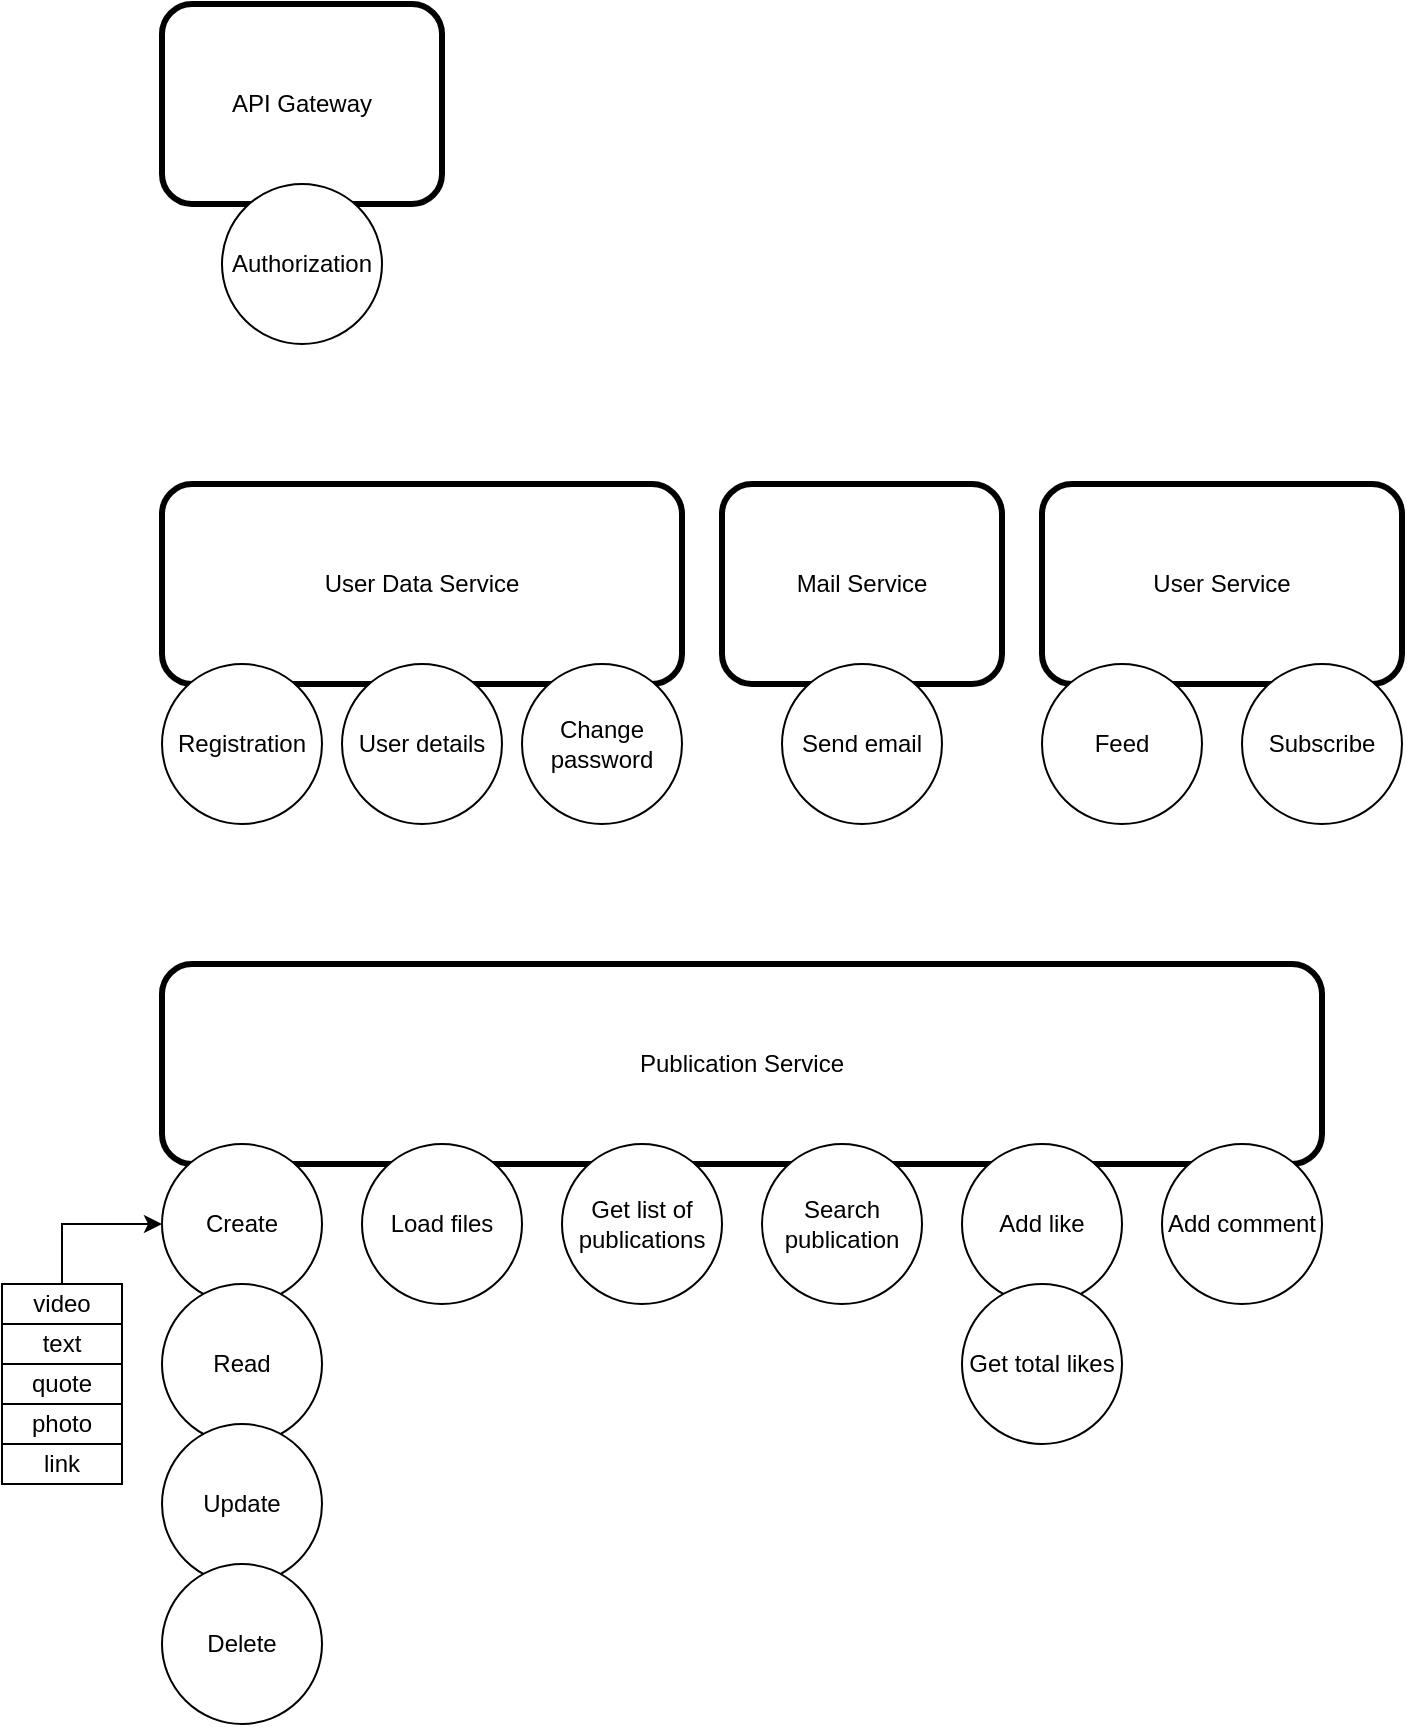<mxfile version="24.0.7" type="device">
  <diagram name="Page-1" id="xs0_9I8SIGPFALCBiHQY">
    <mxGraphModel dx="2049" dy="1087" grid="1" gridSize="10" guides="1" tooltips="1" connect="1" arrows="1" fold="1" page="1" pageScale="1" pageWidth="850" pageHeight="1100" math="0" shadow="0">
      <root>
        <mxCell id="0" />
        <mxCell id="1" parent="0" />
        <mxCell id="BQYCcWX2m1mCqOnLiJo2-1" value="User Data Service" style="rounded=1;whiteSpace=wrap;html=1;strokeWidth=3;fontStyle=0" vertex="1" parent="1">
          <mxGeometry x="90" y="250" width="260" height="100" as="geometry" />
        </mxCell>
        <mxCell id="BQYCcWX2m1mCqOnLiJo2-2" value="Registration" style="ellipse;whiteSpace=wrap;html=1;aspect=fixed;" vertex="1" parent="1">
          <mxGeometry x="90" y="340" width="80" height="80" as="geometry" />
        </mxCell>
        <mxCell id="BQYCcWX2m1mCqOnLiJo2-4" value="User details" style="ellipse;whiteSpace=wrap;html=1;aspect=fixed;" vertex="1" parent="1">
          <mxGeometry x="180" y="340" width="80" height="80" as="geometry" />
        </mxCell>
        <mxCell id="BQYCcWX2m1mCqOnLiJo2-5" value="Change password" style="ellipse;whiteSpace=wrap;html=1;aspect=fixed;" vertex="1" parent="1">
          <mxGeometry x="270" y="340" width="80" height="80" as="geometry" />
        </mxCell>
        <mxCell id="BQYCcWX2m1mCqOnLiJo2-6" value="Publication Service" style="rounded=1;whiteSpace=wrap;html=1;strokeWidth=3;fontStyle=0" vertex="1" parent="1">
          <mxGeometry x="90" y="490" width="580" height="100" as="geometry" />
        </mxCell>
        <mxCell id="BQYCcWX2m1mCqOnLiJo2-7" value="Create" style="ellipse;whiteSpace=wrap;html=1;aspect=fixed;" vertex="1" parent="1">
          <mxGeometry x="90" y="580" width="80" height="80" as="geometry" />
        </mxCell>
        <mxCell id="BQYCcWX2m1mCqOnLiJo2-8" value="Read" style="ellipse;whiteSpace=wrap;html=1;aspect=fixed;" vertex="1" parent="1">
          <mxGeometry x="90" y="650" width="80" height="80" as="geometry" />
        </mxCell>
        <mxCell id="BQYCcWX2m1mCqOnLiJo2-9" value="Update" style="ellipse;whiteSpace=wrap;html=1;aspect=fixed;" vertex="1" parent="1">
          <mxGeometry x="90" y="720" width="80" height="80" as="geometry" />
        </mxCell>
        <mxCell id="BQYCcWX2m1mCqOnLiJo2-10" value="Delete" style="ellipse;whiteSpace=wrap;html=1;aspect=fixed;" vertex="1" parent="1">
          <mxGeometry x="90" y="790" width="80" height="80" as="geometry" />
        </mxCell>
        <mxCell id="BQYCcWX2m1mCqOnLiJo2-13" value="Load files" style="ellipse;whiteSpace=wrap;html=1;aspect=fixed;" vertex="1" parent="1">
          <mxGeometry x="190" y="580" width="80" height="80" as="geometry" />
        </mxCell>
        <mxCell id="BQYCcWX2m1mCqOnLiJo2-18" value="Add comment" style="ellipse;whiteSpace=wrap;html=1;aspect=fixed;" vertex="1" parent="1">
          <mxGeometry x="590" y="580" width="80" height="80" as="geometry" />
        </mxCell>
        <mxCell id="BQYCcWX2m1mCqOnLiJo2-21" value="Add like" style="ellipse;whiteSpace=wrap;html=1;aspect=fixed;" vertex="1" parent="1">
          <mxGeometry x="490" y="580" width="80" height="80" as="geometry" />
        </mxCell>
        <mxCell id="BQYCcWX2m1mCqOnLiJo2-22" value="Get total likes" style="ellipse;whiteSpace=wrap;html=1;aspect=fixed;" vertex="1" parent="1">
          <mxGeometry x="490" y="650" width="80" height="80" as="geometry" />
        </mxCell>
        <mxCell id="BQYCcWX2m1mCqOnLiJo2-24" value="Get list of publications" style="ellipse;whiteSpace=wrap;html=1;aspect=fixed;" vertex="1" parent="1">
          <mxGeometry x="290" y="580" width="80" height="80" as="geometry" />
        </mxCell>
        <mxCell id="BQYCcWX2m1mCqOnLiJo2-25" value="Search publication" style="ellipse;whiteSpace=wrap;html=1;aspect=fixed;" vertex="1" parent="1">
          <mxGeometry x="390" y="580" width="80" height="80" as="geometry" />
        </mxCell>
        <mxCell id="BQYCcWX2m1mCqOnLiJo2-27" value="video" style="rounded=0;whiteSpace=wrap;html=1;" vertex="1" parent="1">
          <mxGeometry x="10" y="650" width="60" height="20" as="geometry" />
        </mxCell>
        <mxCell id="BQYCcWX2m1mCqOnLiJo2-28" value="text" style="rounded=0;whiteSpace=wrap;html=1;" vertex="1" parent="1">
          <mxGeometry x="10" y="670" width="60" height="20" as="geometry" />
        </mxCell>
        <mxCell id="BQYCcWX2m1mCqOnLiJo2-29" value="quote" style="rounded=0;whiteSpace=wrap;html=1;" vertex="1" parent="1">
          <mxGeometry x="10" y="690" width="60" height="20" as="geometry" />
        </mxCell>
        <mxCell id="BQYCcWX2m1mCqOnLiJo2-30" value="photo" style="rounded=0;whiteSpace=wrap;html=1;" vertex="1" parent="1">
          <mxGeometry x="10" y="710" width="60" height="20" as="geometry" />
        </mxCell>
        <mxCell id="BQYCcWX2m1mCqOnLiJo2-31" value="link" style="rounded=0;whiteSpace=wrap;html=1;" vertex="1" parent="1">
          <mxGeometry x="10" y="730" width="60" height="20" as="geometry" />
        </mxCell>
        <mxCell id="BQYCcWX2m1mCqOnLiJo2-32" value="" style="endArrow=classic;html=1;rounded=0;entryX=0;entryY=0.5;entryDx=0;entryDy=0;exitX=0.5;exitY=0;exitDx=0;exitDy=0;edgeStyle=orthogonalEdgeStyle;" edge="1" parent="1" source="BQYCcWX2m1mCqOnLiJo2-27" target="BQYCcWX2m1mCqOnLiJo2-7">
          <mxGeometry width="50" height="50" relative="1" as="geometry">
            <mxPoint x="30" y="740" as="sourcePoint" />
            <mxPoint x="80" y="690" as="targetPoint" />
          </mxGeometry>
        </mxCell>
        <mxCell id="BQYCcWX2m1mCqOnLiJo2-34" value="Mail Service" style="rounded=1;whiteSpace=wrap;html=1;strokeWidth=3;" vertex="1" parent="1">
          <mxGeometry x="370" y="250" width="140" height="100" as="geometry" />
        </mxCell>
        <mxCell id="BQYCcWX2m1mCqOnLiJo2-35" value="Send email" style="ellipse;whiteSpace=wrap;html=1;aspect=fixed;" vertex="1" parent="1">
          <mxGeometry x="400" y="340" width="80" height="80" as="geometry" />
        </mxCell>
        <mxCell id="BQYCcWX2m1mCqOnLiJo2-36" value="User&amp;nbsp;Service" style="rounded=1;whiteSpace=wrap;html=1;strokeWidth=3;" vertex="1" parent="1">
          <mxGeometry x="530" y="250" width="180" height="100" as="geometry" />
        </mxCell>
        <mxCell id="BQYCcWX2m1mCqOnLiJo2-37" value="Feed" style="ellipse;whiteSpace=wrap;html=1;aspect=fixed;" vertex="1" parent="1">
          <mxGeometry x="530" y="340" width="80" height="80" as="geometry" />
        </mxCell>
        <mxCell id="BQYCcWX2m1mCqOnLiJo2-38" value="Subscribe" style="ellipse;whiteSpace=wrap;html=1;aspect=fixed;" vertex="1" parent="1">
          <mxGeometry x="630" y="340" width="80" height="80" as="geometry" />
        </mxCell>
        <mxCell id="BQYCcWX2m1mCqOnLiJo2-39" value="API Gateway" style="rounded=1;whiteSpace=wrap;html=1;strokeWidth=3;" vertex="1" parent="1">
          <mxGeometry x="90" y="10" width="140" height="100" as="geometry" />
        </mxCell>
        <mxCell id="BQYCcWX2m1mCqOnLiJo2-40" value="Authorization" style="ellipse;whiteSpace=wrap;html=1;aspect=fixed;" vertex="1" parent="1">
          <mxGeometry x="120" y="100" width="80" height="80" as="geometry" />
        </mxCell>
      </root>
    </mxGraphModel>
  </diagram>
</mxfile>
